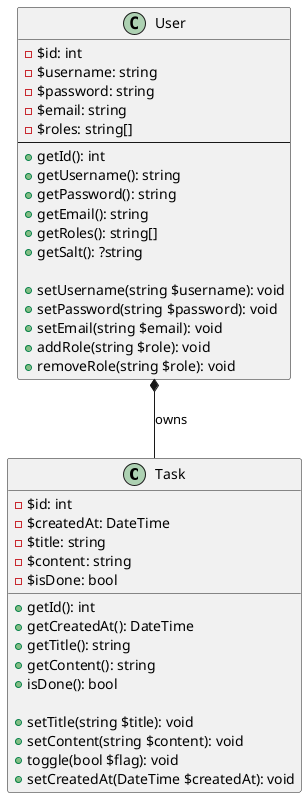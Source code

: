 @startuml
'https://plantuml.com/class-diagram

class Task {
    - $id: int
    - $createdAt: DateTime
    - $title: string
    - $content: string
    - $isDone: bool

    + getId(): int
    + getCreatedAt(): DateTime
    + getTitle(): string
    + getContent(): string
    + isDone(): bool

    + setTitle(string $title): void
    + setContent(string $content): void
    + toggle(bool $flag): void
    + setCreatedAt(DateTime $createdAt): void
}

class User {
    - $id: int
    - $username: string
    - $password: string
    - $email: string
    - $roles: string[]
    --
    + getId(): int
    + getUsername(): string
    + getPassword(): string
    + getEmail(): string
    + getRoles(): string[]
    + getSalt(): ?string

    + setUsername(string $username): void
    + setPassword(string $password): void
    + setEmail(string $email): void
    + addRole(string $role): void
    + removeRole(string $role): void
}

User *-- Task : owns

@enduml
